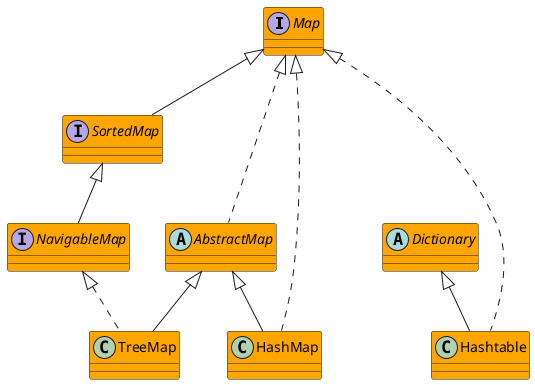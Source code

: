 @startuml

skinparam class {
BackgroundColor orange
}

interface Map

abstract class Dictionary
abstract class AbstractMap

interface SortedMap
interface NavigableMap

class Hashtable
class TreeMap
class HashMap



Map <|--down SortedMap
Map <|...down AbstractMap
Map <|....down Hashtable

SortedMap <|--down NavigableMap

Dictionary <|--down Hashtable

AbstractMap <|--down TreeMap
NavigableMap <|..down TreeMap

AbstractMap <|--down HashMap
Map <|..down HashMap

@enduml